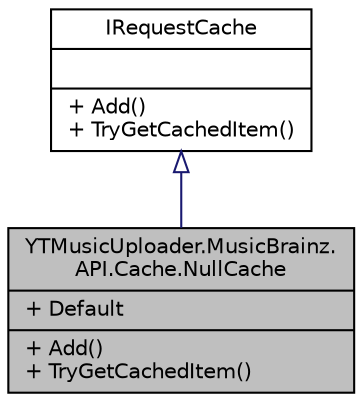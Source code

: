 digraph "YTMusicUploader.MusicBrainz.API.Cache.NullCache"
{
 // LATEX_PDF_SIZE
  edge [fontname="Helvetica",fontsize="10",labelfontname="Helvetica",labelfontsize="10"];
  node [fontname="Helvetica",fontsize="10",shape=record];
  Node1 [label="{YTMusicUploader.MusicBrainz.\lAPI.Cache.NullCache\n|+ Default\l|+ Add()\l+ TryGetCachedItem()\l}",height=0.2,width=0.4,color="black", fillcolor="grey75", style="filled", fontcolor="black",tooltip="A cache that does not cache anything."];
  Node2 -> Node1 [dir="back",color="midnightblue",fontsize="10",style="solid",arrowtail="onormal",fontname="Helvetica"];
  Node2 [label="{IRequestCache\n||+ Add()\l+ TryGetCachedItem()\l}",height=0.2,width=0.4,color="black", fillcolor="white", style="filled",URL="$da/d31/interface_y_t_music_uploader_1_1_music_brainz_1_1_a_p_i_1_1_cache_1_1_i_request_cache.html",tooltip="A simple cache interface."];
}
